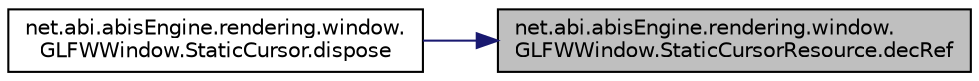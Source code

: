 digraph "net.abi.abisEngine.rendering.window.GLFWWindow.StaticCursorResource.decRef"
{
 // LATEX_PDF_SIZE
  edge [fontname="Helvetica",fontsize="10",labelfontname="Helvetica",labelfontsize="10"];
  node [fontname="Helvetica",fontsize="10",shape=record];
  rankdir="RL";
  Node1 [label="net.abi.abisEngine.rendering.window.\lGLFWWindow.StaticCursorResource.decRef",height=0.2,width=0.4,color="black", fillcolor="grey75", style="filled", fontcolor="black",tooltip=" "];
  Node1 -> Node2 [dir="back",color="midnightblue",fontsize="10",style="solid",fontname="Helvetica"];
  Node2 [label="net.abi.abisEngine.rendering.window.\lGLFWWindow.StaticCursor.dispose",height=0.2,width=0.4,color="black", fillcolor="white", style="filled",URL="$d6/d8c/classnet_1_1abi_1_1abis_engine_1_1rendering_1_1window_1_1_g_l_f_w_window_1_1_static_cursor.html#a505e59095053869132038e24dbcacad9",tooltip=" "];
}
